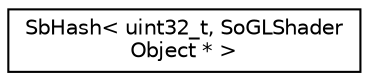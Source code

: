 digraph "Graphical Class Hierarchy"
{
 // LATEX_PDF_SIZE
  edge [fontname="Helvetica",fontsize="10",labelfontname="Helvetica",labelfontsize="10"];
  node [fontname="Helvetica",fontsize="10",shape=record];
  rankdir="LR";
  Node0 [label="SbHash\< uint32_t, SoGLShader\lObject * \>",height=0.2,width=0.4,color="black", fillcolor="white", style="filled",URL="$classSbHash.html",tooltip=" "];
}
